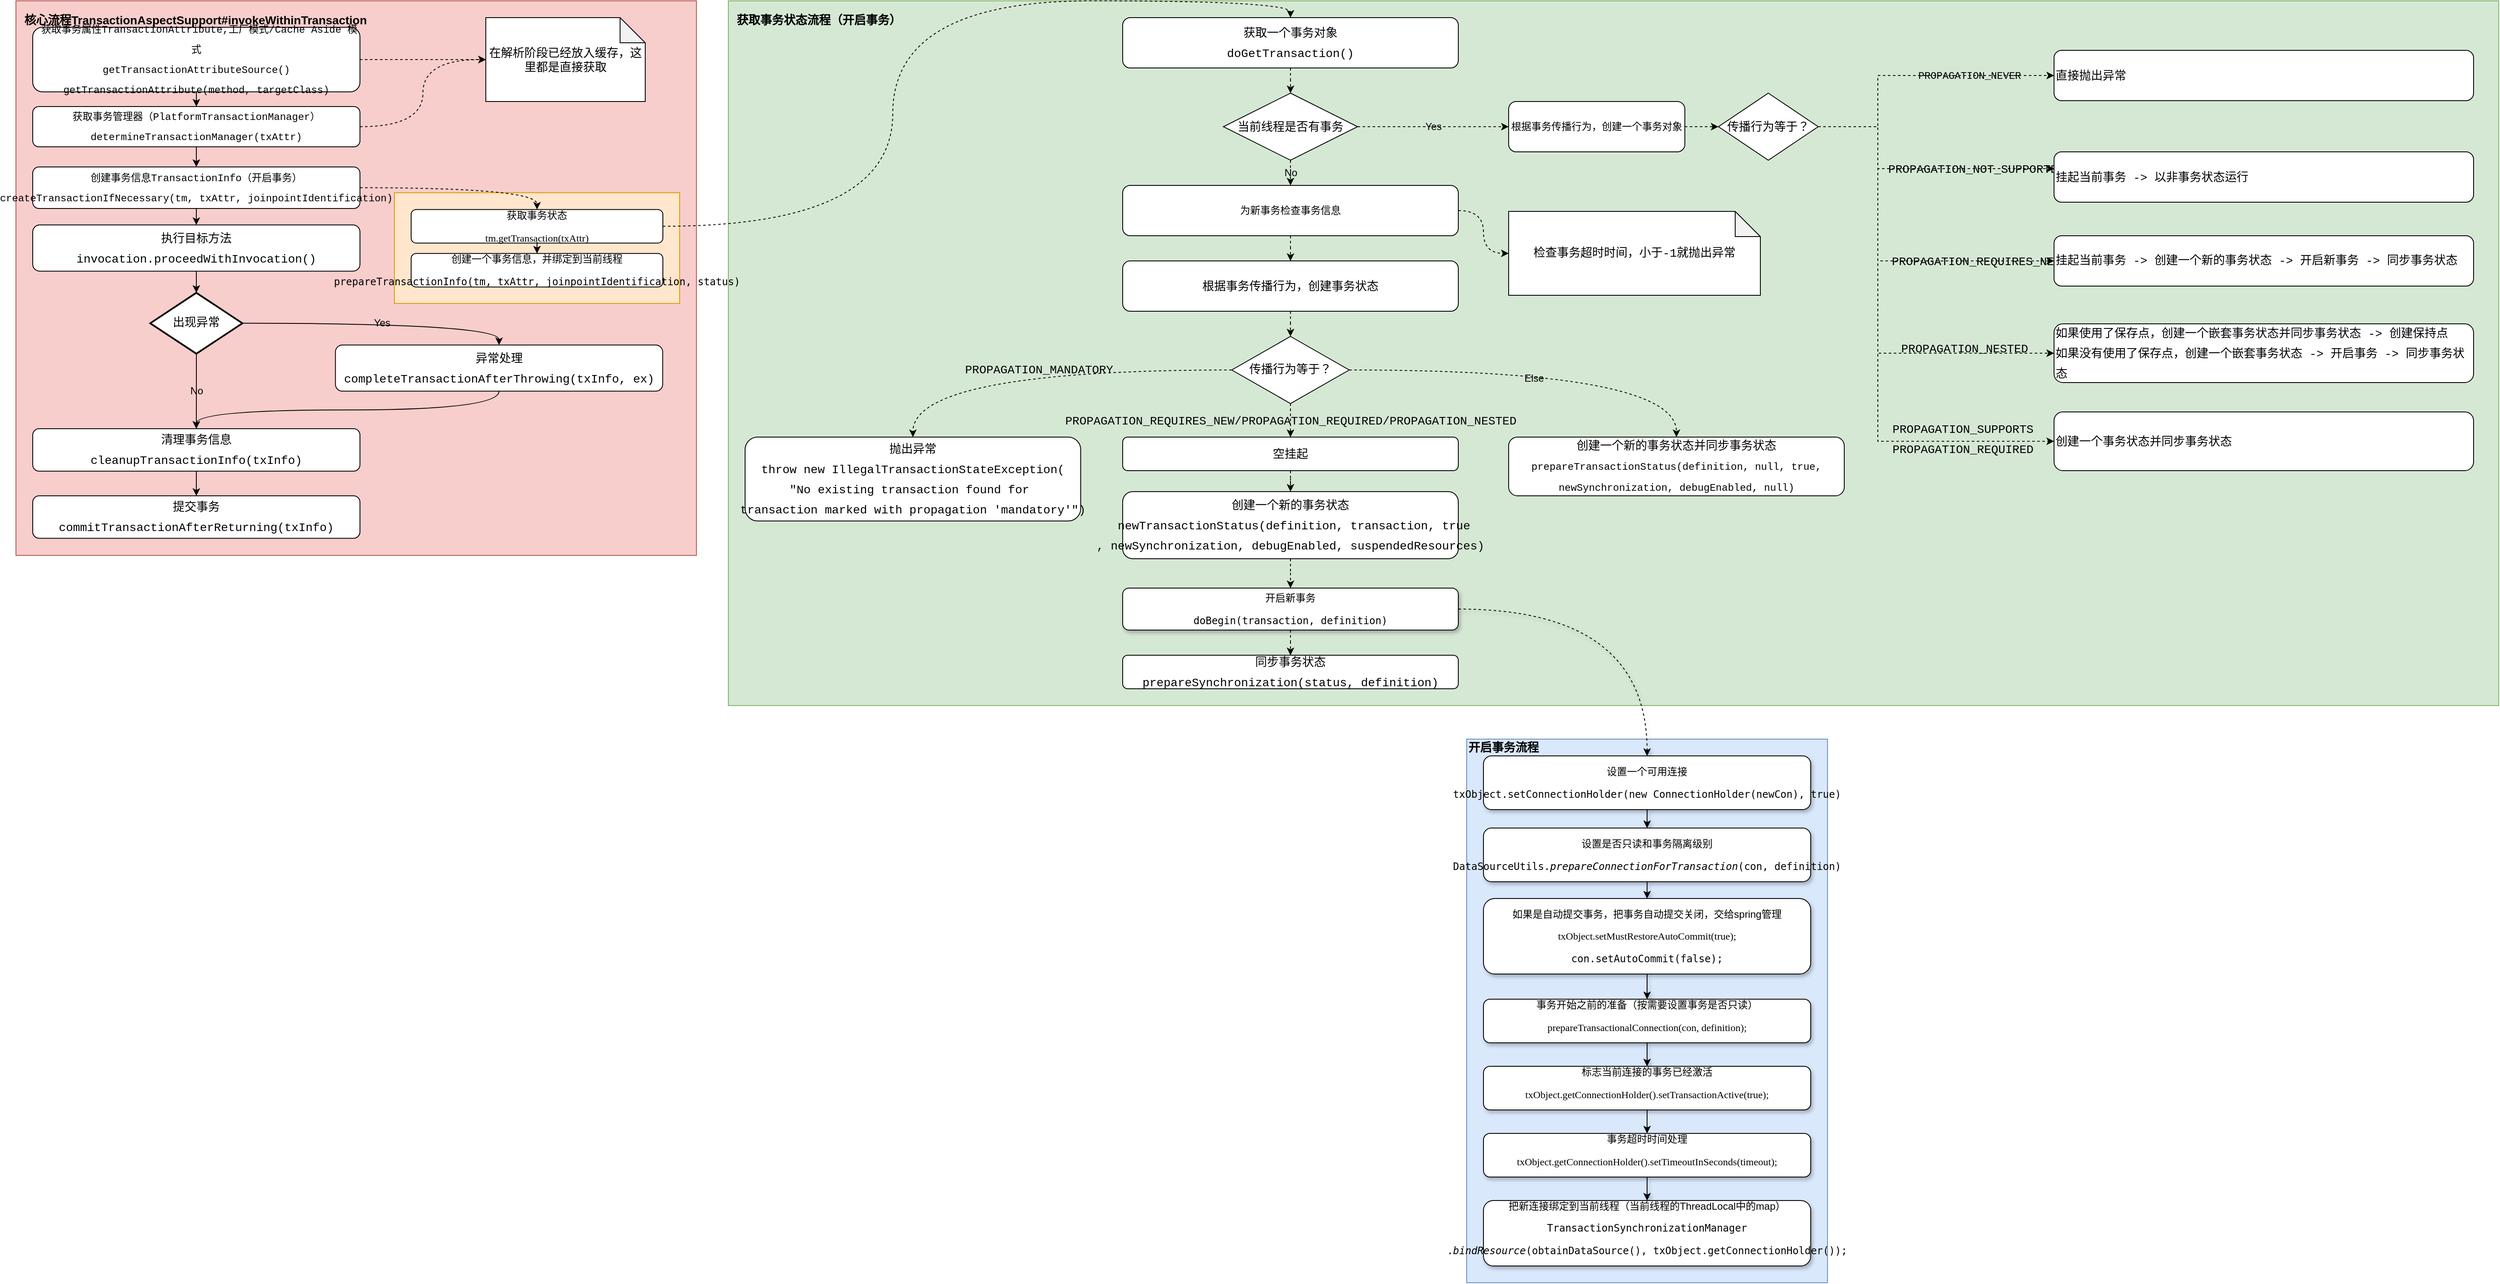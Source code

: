 <mxfile version="13.4.5" type="device"><diagram id="C5RBs43oDa-KdzZeNtuy" name="Spring 事务执行流程"><mxGraphModel dx="2249" dy="822" grid="1" gridSize="10" guides="1" tooltips="1" connect="1" arrows="1" fold="1" page="1" pageScale="1" pageWidth="827" pageHeight="1169" math="0" shadow="0"><root><mxCell id="WIyWlLk6GJQsqaUBKTNV-0"/><mxCell id="WIyWlLk6GJQsqaUBKTNV-1" parent="WIyWlLk6GJQsqaUBKTNV-0"/><mxCell id="AaWhwuEr7QDEt5W4CKy8-68" value="获取事务状态流程（开启事务）" style="group;fillColor=#d5e8d4;strokeColor=#82b366;spacingTop=0;fontStyle=1;fontSize=14;spacing=10;align=left;" vertex="1" connectable="0" parent="WIyWlLk6GJQsqaUBKTNV-1"><mxGeometry x="30" y="20" width="2110" height="840" as="geometry"/></mxCell><mxCell id="zpKsP4yXIzR_afvi7HlB-29" value="&lt;pre style=&quot;font-size: 12px&quot;&gt;开启新事务&lt;/pre&gt;&lt;pre style=&quot;font-size: 12px&quot;&gt;doBegin(transaction, definition)&lt;/pre&gt;" style="rounded=1;html=1;shadow=1;labelBackgroundColor=none;align=center;whiteSpace=wrap;spacing=1;fontSize=12;" parent="AaWhwuEr7QDEt5W4CKy8-68" vertex="1"><mxGeometry x="470" y="700" width="400" height="50" as="geometry"/></mxCell><mxCell id="AaWhwuEr7QDEt5W4CKy8-36" value="&lt;div style=&quot;font-family: consolas, &amp;quot;courier new&amp;quot;, monospace; font-size: 14px; line-height: 24px;&quot;&gt;&lt;span style=&quot;&quot;&gt;获取一个事务对象&lt;/span&gt;&lt;/div&gt;&lt;div style=&quot;font-family: consolas, &amp;quot;courier new&amp;quot;, monospace; font-size: 14px; line-height: 24px;&quot;&gt;&lt;div style=&quot;font-family: &amp;quot;consolas&amp;quot; , &amp;quot;courier new&amp;quot; , monospace ; line-height: 24px&quot;&gt;doGetTransaction()&lt;/div&gt;&lt;/div&gt;" style="rounded=1;whiteSpace=wrap;html=1;labelBackgroundColor=none;fontSize=12;align=center;" vertex="1" parent="AaWhwuEr7QDEt5W4CKy8-68"><mxGeometry x="470" y="20" width="400" height="60" as="geometry"/></mxCell><mxCell id="AaWhwuEr7QDEt5W4CKy8-73" style="edgeStyle=orthogonalEdgeStyle;curved=1;rounded=0;orthogonalLoop=1;jettySize=auto;html=1;entryX=0;entryY=0.5;entryDx=0;entryDy=0;dashed=1;labelBackgroundColor=none;fontSize=14;fontColor=#000000;align=center;" edge="1" parent="AaWhwuEr7QDEt5W4CKy8-68" source="AaWhwuEr7QDEt5W4CKy8-37" target="AaWhwuEr7QDEt5W4CKy8-70"><mxGeometry relative="1" as="geometry"/></mxCell><mxCell id="AaWhwuEr7QDEt5W4CKy8-37" value="根据事务传播行为，创建一个事务对象" style="rounded=1;whiteSpace=wrap;html=1;labelBackgroundColor=none;fontSize=12;align=center;" vertex="1" parent="AaWhwuEr7QDEt5W4CKy8-68"><mxGeometry x="930" y="120" width="210" height="60" as="geometry"/></mxCell><mxCell id="AaWhwuEr7QDEt5W4CKy8-43" value="Yes" style="edgeStyle=orthogonalEdgeStyle;curved=1;rounded=0;orthogonalLoop=1;jettySize=auto;html=1;entryX=0;entryY=0.5;entryDx=0;entryDy=0;dashed=1;labelBackgroundColor=none;fontSize=12;align=center;" edge="1" parent="AaWhwuEr7QDEt5W4CKy8-68" source="AaWhwuEr7QDEt5W4CKy8-40" target="AaWhwuEr7QDEt5W4CKy8-37"><mxGeometry relative="1" as="geometry"/></mxCell><mxCell id="AaWhwuEr7QDEt5W4CKy8-40" value="&lt;div style=&quot;font-family: consolas, &amp;quot;courier new&amp;quot;, monospace; font-size: 14px; line-height: 24px;&quot;&gt;&lt;span style=&quot;&quot;&gt;当前线程是否有事务&lt;/span&gt;&lt;/div&gt;" style="rhombus;whiteSpace=wrap;html=1;labelBackgroundColor=none;fontSize=12;align=center;" vertex="1" parent="AaWhwuEr7QDEt5W4CKy8-68"><mxGeometry x="590" y="110" width="160" height="80" as="geometry"/></mxCell><mxCell id="AaWhwuEr7QDEt5W4CKy8-42" style="edgeStyle=orthogonalEdgeStyle;curved=1;rounded=0;orthogonalLoop=1;jettySize=auto;html=1;entryX=0.5;entryY=0;entryDx=0;entryDy=0;dashed=1;labelBackgroundColor=none;fontSize=12;align=center;" edge="1" parent="AaWhwuEr7QDEt5W4CKy8-68" source="AaWhwuEr7QDEt5W4CKy8-36" target="AaWhwuEr7QDEt5W4CKy8-40"><mxGeometry relative="1" as="geometry"/></mxCell><mxCell id="AaWhwuEr7QDEt5W4CKy8-41" value="为新事务检查事务信息" style="rounded=1;whiteSpace=wrap;html=1;labelBackgroundColor=none;fontSize=12;align=center;" vertex="1" parent="AaWhwuEr7QDEt5W4CKy8-68"><mxGeometry x="470" y="220" width="400" height="60" as="geometry"/></mxCell><mxCell id="AaWhwuEr7QDEt5W4CKy8-44" value="No" style="edgeStyle=orthogonalEdgeStyle;curved=1;rounded=0;orthogonalLoop=1;jettySize=auto;html=1;entryX=0.5;entryY=0;entryDx=0;entryDy=0;dashed=1;labelBackgroundColor=none;fontSize=12;align=center;" edge="1" parent="AaWhwuEr7QDEt5W4CKy8-68" source="AaWhwuEr7QDEt5W4CKy8-40" target="AaWhwuEr7QDEt5W4CKy8-41"><mxGeometry relative="1" as="geometry"/></mxCell><mxCell id="AaWhwuEr7QDEt5W4CKy8-45" value="&lt;span style=&quot;font-family: consolas, &amp;quot;courier new&amp;quot;, monospace; font-size: 14px;&quot;&gt;检查事务超时时间，小于-1就抛出异常&lt;/span&gt;" style="shape=note;whiteSpace=wrap;html=1;backgroundOutline=1;darkOpacity=0.05;labelBackgroundColor=none;fontSize=12;align=center;" vertex="1" parent="AaWhwuEr7QDEt5W4CKy8-68"><mxGeometry x="930" y="251" width="300" height="100" as="geometry"/></mxCell><mxCell id="AaWhwuEr7QDEt5W4CKy8-46" style="edgeStyle=orthogonalEdgeStyle;curved=1;rounded=0;orthogonalLoop=1;jettySize=auto;html=1;entryX=0;entryY=0.5;entryDx=0;entryDy=0;entryPerimeter=0;dashed=1;labelBackgroundColor=none;fontSize=12;align=center;" edge="1" parent="AaWhwuEr7QDEt5W4CKy8-68" source="AaWhwuEr7QDEt5W4CKy8-41" target="AaWhwuEr7QDEt5W4CKy8-45"><mxGeometry relative="1" as="geometry"/></mxCell><mxCell id="AaWhwuEr7QDEt5W4CKy8-47" value="&lt;div style=&quot;font-family: consolas, &amp;quot;courier new&amp;quot;, monospace; font-size: 14px; line-height: 24px;&quot;&gt;&lt;span style=&quot;&quot;&gt;根据事务传播行为，创建事务状态&lt;/span&gt;&lt;br&gt;&lt;/div&gt;" style="rounded=1;whiteSpace=wrap;html=1;labelBackgroundColor=none;fontSize=12;align=center;" vertex="1" parent="AaWhwuEr7QDEt5W4CKy8-68"><mxGeometry x="470" y="310" width="400" height="60" as="geometry"/></mxCell><mxCell id="AaWhwuEr7QDEt5W4CKy8-48" style="edgeStyle=orthogonalEdgeStyle;curved=1;rounded=0;orthogonalLoop=1;jettySize=auto;html=1;entryX=0.5;entryY=0;entryDx=0;entryDy=0;dashed=1;labelBackgroundColor=none;fontSize=12;align=center;" edge="1" parent="AaWhwuEr7QDEt5W4CKy8-68" source="AaWhwuEr7QDEt5W4CKy8-41" target="AaWhwuEr7QDEt5W4CKy8-47"><mxGeometry relative="1" as="geometry"/></mxCell><mxCell id="AaWhwuEr7QDEt5W4CKy8-49" value="&lt;span style=&quot;font-family: &amp;quot;consolas&amp;quot; , &amp;quot;courier new&amp;quot; , monospace ; font-size: 14px&quot;&gt;传播行为等于？&lt;/span&gt;" style="rhombus;whiteSpace=wrap;html=1;labelBackgroundColor=none;fontSize=12;align=center;" vertex="1" parent="AaWhwuEr7QDEt5W4CKy8-68"><mxGeometry x="600" y="400" width="140" height="80" as="geometry"/></mxCell><mxCell id="AaWhwuEr7QDEt5W4CKy8-50" style="edgeStyle=orthogonalEdgeStyle;curved=1;rounded=0;orthogonalLoop=1;jettySize=auto;html=1;entryX=0.5;entryY=0;entryDx=0;entryDy=0;dashed=1;labelBackgroundColor=none;fontSize=12;align=center;" edge="1" parent="AaWhwuEr7QDEt5W4CKy8-68" source="AaWhwuEr7QDEt5W4CKy8-47" target="AaWhwuEr7QDEt5W4CKy8-49"><mxGeometry relative="1" as="geometry"/></mxCell><mxCell id="AaWhwuEr7QDEt5W4CKy8-51" value="&lt;div style=&quot;font-family: &amp;#34;consolas&amp;#34; , &amp;#34;courier new&amp;#34; , monospace ; font-size: 14px ; line-height: 24px&quot;&gt;&lt;span&gt;抛出异常&lt;/span&gt;&lt;/div&gt;&lt;div style=&quot;font-family: &amp;#34;consolas&amp;#34; , &amp;#34;courier new&amp;#34; , monospace ; font-size: 14px ; line-height: 24px&quot;&gt;&lt;div style=&quot;font-family: &amp;#34;consolas&amp;#34; , &amp;#34;courier new&amp;#34; , monospace ; line-height: 24px&quot;&gt;&lt;div&gt;throw&amp;nbsp;new&amp;nbsp;IllegalTransactionStateException(&lt;/div&gt;&lt;div&gt;&lt;span&gt;&quot;No&amp;nbsp;existing&amp;nbsp;transaction&amp;nbsp;found&amp;nbsp;&lt;/span&gt;&lt;span&gt;for&amp;nbsp;&lt;/span&gt;&lt;/div&gt;&lt;div&gt;&lt;span&gt;transaction&amp;nbsp;marked&amp;nbsp;with&amp;nbsp;propagation&amp;nbsp;'mandatory'&quot;)&lt;/span&gt;&lt;/div&gt;&lt;/div&gt;&lt;/div&gt;" style="rounded=1;whiteSpace=wrap;html=1;labelBackgroundColor=none;fontSize=12;align=center;" vertex="1" parent="AaWhwuEr7QDEt5W4CKy8-68"><mxGeometry x="20" y="520" width="400" height="100" as="geometry"/></mxCell><mxCell id="AaWhwuEr7QDEt5W4CKy8-52" value="&#10;&#10;&lt;span style=&quot;font-family: consolas, &amp;quot;courier new&amp;quot;, monospace; font-size: 14px; font-style: normal; font-weight: 400; letter-spacing: normal; text-align: center; text-indent: 0px; text-transform: none; word-spacing: 0px; display: inline; float: none;&quot;&gt;PROPAGATION_MANDATORY&lt;/span&gt;&#10;&#10;" style="edgeStyle=orthogonalEdgeStyle;curved=1;rounded=0;orthogonalLoop=1;jettySize=auto;html=1;entryX=0.5;entryY=0;entryDx=0;entryDy=0;dashed=1;labelBackgroundColor=none;fontSize=12;align=center;" edge="1" parent="AaWhwuEr7QDEt5W4CKy8-68" source="AaWhwuEr7QDEt5W4CKy8-49" target="AaWhwuEr7QDEt5W4CKy8-51"><mxGeometry relative="1" as="geometry"/></mxCell><mxCell id="AaWhwuEr7QDEt5W4CKy8-54" value="&lt;div style=&quot;font-family: &amp;quot;consolas&amp;quot; , &amp;quot;courier new&amp;quot; , monospace ; font-size: 14px ; line-height: 24px&quot;&gt;&lt;div style=&quot;font-family: consolas, &amp;quot;courier new&amp;quot;, monospace; line-height: 24px;&quot;&gt;&lt;span style=&quot;&quot;&gt;空挂起&lt;/span&gt;&lt;/div&gt;&lt;/div&gt;" style="rounded=1;whiteSpace=wrap;html=1;labelBackgroundColor=none;fontSize=12;align=center;" vertex="1" parent="AaWhwuEr7QDEt5W4CKy8-68"><mxGeometry x="470" y="520" width="400" height="40" as="geometry"/></mxCell><mxCell id="AaWhwuEr7QDEt5W4CKy8-55" value="&#10;&#10;&lt;div style=&quot;font-family: consolas, &amp;quot;courier new&amp;quot;, monospace; font-weight: normal; font-size: 14px; line-height: 24px;&quot;&gt;&lt;div&gt;&lt;span style=&quot;&quot;&gt;PROPAGATION_REQUIRES_NEW/PROPAGATION_REQUIRED/PROPAGATION_NESTED&lt;/span&gt;&lt;/div&gt;&lt;/div&gt;&#10;&#10;" style="edgeStyle=orthogonalEdgeStyle;curved=1;rounded=0;orthogonalLoop=1;jettySize=auto;html=1;entryX=0.5;entryY=0;entryDx=0;entryDy=0;dashed=1;labelBackgroundColor=none;fontSize=12;align=center;" edge="1" parent="AaWhwuEr7QDEt5W4CKy8-68" source="AaWhwuEr7QDEt5W4CKy8-49" target="AaWhwuEr7QDEt5W4CKy8-54"><mxGeometry relative="1" as="geometry"><mxPoint as="offset"/></mxGeometry></mxCell><mxCell id="AaWhwuEr7QDEt5W4CKy8-63" style="edgeStyle=orthogonalEdgeStyle;curved=1;rounded=0;orthogonalLoop=1;jettySize=auto;html=1;entryX=0.5;entryY=0;entryDx=0;entryDy=0;dashed=1;labelBackgroundColor=none;fontSize=12;fontColor=#000000;align=center;" edge="1" parent="AaWhwuEr7QDEt5W4CKy8-68" source="AaWhwuEr7QDEt5W4CKy8-56" target="zpKsP4yXIzR_afvi7HlB-29"><mxGeometry relative="1" as="geometry"/></mxCell><mxCell id="AaWhwuEr7QDEt5W4CKy8-56" value="&lt;div style=&quot;font-family: &amp;quot;consolas&amp;quot; , &amp;quot;courier new&amp;quot; , monospace ; font-size: 14px ; line-height: 24px&quot;&gt;&lt;div style=&quot;font-family: consolas, &amp;quot;courier new&amp;quot;, monospace; line-height: 24px;&quot;&gt;&lt;div style=&quot;font-family: &amp;quot;consolas&amp;quot; , &amp;quot;courier new&amp;quot; , monospace ; line-height: 24px&quot;&gt;&lt;div style=&quot;font-family: &amp;quot;consolas&amp;quot; , &amp;quot;courier new&amp;quot; , monospace ; line-height: 24px&quot;&gt;&lt;span style=&quot;&quot;&gt;创建一个新的事务状态&lt;/span&gt;&lt;/div&gt;&lt;/div&gt;&lt;div style=&quot;font-family: &amp;quot;consolas&amp;quot; , &amp;quot;courier new&amp;quot; , monospace ; line-height: 24px&quot;&gt;&lt;div style=&quot;font-family: &amp;quot;consolas&amp;quot; , &amp;quot;courier new&amp;quot; , monospace ; line-height: 24px&quot;&gt;&lt;div&gt;&amp;nbsp;newTransactionStatus(definition,&amp;nbsp;transaction,&amp;nbsp;true&lt;/div&gt;&lt;div&gt;,&amp;nbsp;newSynchronization,&amp;nbsp;debugEnabled,&amp;nbsp;suspendedResources)&lt;/div&gt;&lt;/div&gt;&lt;/div&gt;&lt;/div&gt;&lt;/div&gt;" style="rounded=1;whiteSpace=wrap;html=1;labelBackgroundColor=none;fontSize=12;align=center;" vertex="1" parent="AaWhwuEr7QDEt5W4CKy8-68"><mxGeometry x="470" y="585" width="400" height="80" as="geometry"/></mxCell><mxCell id="AaWhwuEr7QDEt5W4CKy8-62" style="edgeStyle=orthogonalEdgeStyle;curved=1;rounded=0;orthogonalLoop=1;jettySize=auto;html=1;entryX=0.5;entryY=0;entryDx=0;entryDy=0;dashed=1;labelBackgroundColor=none;fontSize=12;fontColor=#000000;align=center;" edge="1" parent="AaWhwuEr7QDEt5W4CKy8-68" source="AaWhwuEr7QDEt5W4CKy8-54" target="AaWhwuEr7QDEt5W4CKy8-56"><mxGeometry relative="1" as="geometry"/></mxCell><mxCell id="AaWhwuEr7QDEt5W4CKy8-57" value="&lt;div style=&quot;font-family: &amp;quot;consolas&amp;quot; , &amp;quot;courier new&amp;quot; , monospace ; font-size: 14px ; line-height: 24px&quot;&gt;&lt;div style=&quot;font-family: consolas, &amp;quot;courier new&amp;quot;, monospace; line-height: 24px;&quot;&gt;&lt;div style=&quot;font-family: &amp;quot;consolas&amp;quot; , &amp;quot;courier new&amp;quot; , monospace ; line-height: 24px&quot;&gt;&lt;div style=&quot;font-family: &amp;quot;consolas&amp;quot; , &amp;quot;courier new&amp;quot; , monospace ; line-height: 24px&quot;&gt;&lt;div style=&quot;font-family: &amp;quot;consolas&amp;quot; , &amp;quot;courier new&amp;quot; , monospace ; line-height: 24px&quot;&gt;&lt;span style=&quot;&quot;&gt;同步事务状态&lt;/span&gt;&lt;/div&gt;&lt;div style=&quot;font-family: &amp;quot;consolas&amp;quot; , &amp;quot;courier new&amp;quot; , monospace ; line-height: 24px&quot;&gt;&lt;div style=&quot;font-family: &amp;quot;consolas&amp;quot; , &amp;quot;courier new&amp;quot; , monospace ; line-height: 24px&quot;&gt;prepareSynchronization(status,&amp;nbsp;definition)&lt;/div&gt;&lt;/div&gt;&lt;/div&gt;&lt;/div&gt;&lt;/div&gt;&lt;/div&gt;" style="rounded=1;whiteSpace=wrap;html=1;labelBackgroundColor=none;fontSize=12;align=center;" vertex="1" parent="AaWhwuEr7QDEt5W4CKy8-68"><mxGeometry x="470" y="780" width="400" height="40" as="geometry"/></mxCell><mxCell id="AaWhwuEr7QDEt5W4CKy8-65" style="edgeStyle=orthogonalEdgeStyle;curved=1;rounded=0;orthogonalLoop=1;jettySize=auto;html=1;entryX=0.5;entryY=0;entryDx=0;entryDy=0;dashed=1;labelBackgroundColor=none;fontSize=12;fontColor=#000000;align=center;" edge="1" parent="AaWhwuEr7QDEt5W4CKy8-68" source="zpKsP4yXIzR_afvi7HlB-29" target="AaWhwuEr7QDEt5W4CKy8-57"><mxGeometry relative="1" as="geometry"/></mxCell><mxCell id="AaWhwuEr7QDEt5W4CKy8-59" value="&lt;div style=&quot;font-family: &amp;quot;consolas&amp;quot; , &amp;quot;courier new&amp;quot; , monospace ; font-size: 14px ; line-height: 24px&quot;&gt;&lt;span style=&quot;font-family: consolas, &amp;quot;courier new&amp;quot;, monospace;&quot;&gt;创建一个新的事务状态并同步事务状态&lt;/span&gt;&lt;/div&gt;&lt;div style=&quot;font-family: &amp;quot;consolas&amp;quot; , &amp;quot;courier new&amp;quot; , monospace ; font-size: 14px ; line-height: 24px&quot;&gt;&lt;span style=&quot;font-size: 9pt;&quot;&gt;prepareTransactionStatus(definition&lt;/span&gt;&lt;span style=&quot;font-size: 9pt;&quot;&gt;, null, true, &lt;/span&gt;&lt;span style=&quot;font-size: 9pt;&quot;&gt;newSynchronization&lt;/span&gt;&lt;span style=&quot;font-size: 9pt;&quot;&gt;, &lt;/span&gt;&lt;span style=&quot;font-size: 9pt;&quot;&gt;debugEnabled&lt;/span&gt;&lt;span style=&quot;font-size: 9pt;&quot;&gt;, null&lt;/span&gt;&lt;span style=&quot;font-size: 9pt;&quot;&gt;)&lt;/span&gt;&lt;br&gt;&lt;/div&gt;" style="rounded=1;whiteSpace=wrap;html=1;labelBackgroundColor=none;fontSize=12;align=center;" vertex="1" parent="AaWhwuEr7QDEt5W4CKy8-68"><mxGeometry x="930" y="520" width="400" height="70" as="geometry"/></mxCell><mxCell id="AaWhwuEr7QDEt5W4CKy8-60" value="Else" style="edgeStyle=orthogonalEdgeStyle;curved=1;rounded=0;orthogonalLoop=1;jettySize=auto;html=1;entryX=0.5;entryY=0;entryDx=0;entryDy=0;dashed=1;labelBackgroundColor=none;fontSize=12;align=center;" edge="1" parent="AaWhwuEr7QDEt5W4CKy8-68" source="AaWhwuEr7QDEt5W4CKy8-49" target="AaWhwuEr7QDEt5W4CKy8-59"><mxGeometry x="-0.064" y="-10" relative="1" as="geometry"><mxPoint as="offset"/></mxGeometry></mxCell><mxCell id="AaWhwuEr7QDEt5W4CKy8-69" value="&lt;div style=&quot;font-family: consolas, &amp;quot;courier new&amp;quot;, monospace; font-size: 14px; line-height: 24px;&quot;&gt;&lt;span style=&quot;&quot;&gt;直接抛出异常&lt;/span&gt;&lt;/div&gt;" style="rounded=1;whiteSpace=wrap;html=1;labelBackgroundColor=none;fontSize=12;align=left;" vertex="1" parent="AaWhwuEr7QDEt5W4CKy8-68"><mxGeometry x="1580" y="59" width="500" height="60" as="geometry"/></mxCell><mxCell id="AaWhwuEr7QDEt5W4CKy8-77" value="&#10;&#10;&lt;div style=&quot;font-family: consolas, &amp;quot;courier new&amp;quot;, monospace; font-weight: normal; font-size: 12px; line-height: 24px;&quot;&gt;&lt;div style=&quot;font-size: 12px;&quot;&gt;&lt;span style=&quot;font-size: 12px;&quot;&gt;PROPAGATION_NEVER&lt;/span&gt;&lt;/div&gt;&lt;/div&gt;&#10;&#10;" style="edgeStyle=elbowEdgeStyle;rounded=0;orthogonalLoop=1;jettySize=auto;html=1;entryX=0;entryY=0.5;entryDx=0;entryDy=0;dashed=1;labelBackgroundColor=none;fontSize=12;align=center;" edge="1" parent="AaWhwuEr7QDEt5W4CKy8-68" source="AaWhwuEr7QDEt5W4CKy8-70" target="AaWhwuEr7QDEt5W4CKy8-69"><mxGeometry x="0.407" relative="1" as="geometry"><Array as="points"><mxPoint x="1370" y="100"/></Array><mxPoint as="offset"/></mxGeometry></mxCell><mxCell id="AaWhwuEr7QDEt5W4CKy8-79" value="&#10;&#10;&lt;div style=&quot;font-family: consolas, &amp;quot;courier new&amp;quot;, monospace; font-weight: normal; font-size: 14px; line-height: 24px;&quot;&gt;&lt;div&gt;&lt;span style=&quot;&quot;&gt;PROPAGATION_NOT_SUPPORTED&lt;/span&gt;&lt;/div&gt;&lt;/div&gt;&#10;&#10;" style="edgeStyle=elbowEdgeStyle;rounded=0;orthogonalLoop=1;jettySize=auto;html=1;dashed=1;labelBackgroundColor=none;fontSize=12;align=center;" edge="1" parent="AaWhwuEr7QDEt5W4CKy8-68" source="AaWhwuEr7QDEt5W4CKy8-70" target="AaWhwuEr7QDEt5W4CKy8-78"><mxGeometry x="0.437" relative="1" as="geometry"><Array as="points"><mxPoint x="1370" y="200"/></Array><mxPoint as="offset"/></mxGeometry></mxCell><mxCell id="AaWhwuEr7QDEt5W4CKy8-83" value="&#10;&#10;&lt;div style=&quot;font-family: consolas, &amp;quot;courier new&amp;quot;, monospace; font-weight: normal; font-size: 14px; line-height: 24px;&quot;&gt;&lt;div&gt;&lt;span style=&quot;&quot;&gt;PROPAGATION_REQUIRES_NEW&lt;/span&gt;&lt;/div&gt;&lt;/div&gt;&#10;&#10;" style="edgeStyle=orthogonalEdgeStyle;rounded=0;orthogonalLoop=1;jettySize=auto;html=1;entryX=0;entryY=0.5;entryDx=0;entryDy=0;dashed=1;labelBackgroundColor=none;fontSize=12;align=center;" edge="1" parent="AaWhwuEr7QDEt5W4CKy8-68" source="AaWhwuEr7QDEt5W4CKy8-70" target="AaWhwuEr7QDEt5W4CKy8-81"><mxGeometry x="0.578" relative="1" as="geometry"><Array as="points"><mxPoint x="1370" y="150"/><mxPoint x="1370" y="310"/></Array><mxPoint as="offset"/></mxGeometry></mxCell><mxCell id="AaWhwuEr7QDEt5W4CKy8-85" value="&#10;&#10;&lt;div style=&quot;font-family: consolas, &amp;quot;courier new&amp;quot;, monospace; font-weight: normal; font-size: 14px; line-height: 24px;&quot;&gt;&lt;div&gt;&lt;span style=&quot;&quot;&gt;PROPAGATION_NESTED&lt;/span&gt;&lt;/div&gt;&lt;/div&gt;&#10;&#10;" style="edgeStyle=orthogonalEdgeStyle;rounded=0;orthogonalLoop=1;jettySize=auto;html=1;entryX=0;entryY=0.5;entryDx=0;entryDy=0;dashed=1;labelBackgroundColor=none;fontSize=12;align=center;" edge="1" parent="AaWhwuEr7QDEt5W4CKy8-68" source="AaWhwuEr7QDEt5W4CKy8-70" target="AaWhwuEr7QDEt5W4CKy8-84"><mxGeometry x="0.611" y="6" relative="1" as="geometry"><Array as="points"><mxPoint x="1370" y="150"/><mxPoint x="1370" y="420"/></Array><mxPoint as="offset"/></mxGeometry></mxCell><mxCell id="AaWhwuEr7QDEt5W4CKy8-87" style="edgeStyle=orthogonalEdgeStyle;rounded=0;orthogonalLoop=1;jettySize=auto;html=1;entryX=0;entryY=0.5;entryDx=0;entryDy=0;dashed=1;labelBackgroundColor=none;fontSize=12;fontColor=#000000;align=center;" edge="1" parent="AaWhwuEr7QDEt5W4CKy8-68" source="AaWhwuEr7QDEt5W4CKy8-70" target="AaWhwuEr7QDEt5W4CKy8-86"><mxGeometry relative="1" as="geometry"><Array as="points"><mxPoint x="1370" y="150"/><mxPoint x="1370" y="525"/></Array></mxGeometry></mxCell><mxCell id="AaWhwuEr7QDEt5W4CKy8-88" value="&lt;div style=&quot;font-family: &amp;#34;consolas&amp;#34; , &amp;#34;courier new&amp;#34; , monospace ; font-size: 14px ; line-height: 24px&quot;&gt;&lt;span&gt;PROPAGATION_SUPPORTS&lt;/span&gt;&lt;/div&gt;&lt;div style=&quot;font-family: &amp;#34;consolas&amp;#34; , &amp;#34;courier new&amp;#34; , monospace ; font-size: 14px ; line-height: 24px&quot;&gt;&lt;span&gt;PROPAGATION_REQUIRED&lt;/span&gt;&lt;/div&gt;" style="edgeLabel;html=1;align=center;verticalAlign=middle;resizable=0;points=[];fontSize=12;labelBackgroundColor=none;" vertex="1" connectable="0" parent="AaWhwuEr7QDEt5W4CKy8-87"><mxGeometry x="0.668" y="3" relative="1" as="geometry"><mxPoint as="offset"/></mxGeometry></mxCell><mxCell id="AaWhwuEr7QDEt5W4CKy8-70" value="&lt;span style=&quot;font-family: consolas, &amp;quot;courier new&amp;quot;, monospace;&quot;&gt;传播行为等于？&lt;/span&gt;" style="rhombus;whiteSpace=wrap;html=1;labelBackgroundColor=none;fontSize=14;fontColor=#000000;align=center;" vertex="1" parent="AaWhwuEr7QDEt5W4CKy8-68"><mxGeometry x="1180" y="110" width="119" height="80" as="geometry"/></mxCell><mxCell id="AaWhwuEr7QDEt5W4CKy8-78" value="&lt;div style=&quot;font-family: consolas, &amp;quot;courier new&amp;quot;, monospace; font-size: 14px; line-height: 24px;&quot;&gt;&lt;span style=&quot;&quot;&gt;挂起当前事务 -&amp;gt; 以非事务状态运行&lt;/span&gt;&lt;/div&gt;" style="rounded=1;whiteSpace=wrap;html=1;labelBackgroundColor=none;fontSize=12;align=left;" vertex="1" parent="AaWhwuEr7QDEt5W4CKy8-68"><mxGeometry x="1580" y="180" width="500" height="60" as="geometry"/></mxCell><mxCell id="AaWhwuEr7QDEt5W4CKy8-81" value="&lt;span style=&quot;font-family: &amp;quot;consolas&amp;quot; , &amp;quot;courier new&amp;quot; , monospace ; font-size: 14px&quot;&gt;挂起当前事务 -&amp;gt;&amp;nbsp;&lt;/span&gt;&lt;span style=&quot;font-family: &amp;quot;consolas&amp;quot; , &amp;quot;courier new&amp;quot; , monospace ; font-size: 14px&quot;&gt;创建一个新的事务状态 -&amp;gt; 开启新事务 -&amp;gt;&amp;nbsp;&lt;/span&gt;&lt;span style=&quot;font-family: &amp;quot;consolas&amp;quot; , &amp;quot;courier new&amp;quot; , monospace ; font-size: 14px&quot;&gt;同步事务状态&lt;/span&gt;" style="rounded=1;whiteSpace=wrap;html=1;labelBackgroundColor=none;fontSize=12;align=left;" vertex="1" parent="AaWhwuEr7QDEt5W4CKy8-68"><mxGeometry x="1580" y="280" width="500" height="60" as="geometry"/></mxCell><mxCell id="AaWhwuEr7QDEt5W4CKy8-84" value="&lt;div style=&quot;font-family: consolas, &amp;quot;courier new&amp;quot;, monospace; font-size: 14px; line-height: 24px;&quot;&gt;&lt;span style=&quot;&quot;&gt;如果使用了保存点，&lt;/span&gt;&lt;span style=&quot;font-family: consolas, &amp;quot;courier new&amp;quot;, monospace;&quot;&gt;创建一个嵌套事务状态并同步事务状态&lt;/span&gt;&lt;span style=&quot;&quot;&gt;&amp;nbsp;-&amp;gt;&amp;nbsp;创建保持点&lt;/span&gt;&lt;br&gt;&lt;/div&gt;&lt;div style=&quot;font-family: consolas, &amp;quot;courier new&amp;quot;, monospace; font-size: 14px; line-height: 24px;&quot;&gt;&lt;div style=&quot;font-family: &amp;quot;consolas&amp;quot; , &amp;quot;courier new&amp;quot; , monospace ; line-height: 24px&quot;&gt;&lt;span style=&quot;&quot;&gt;如果没有使用了保存点，创建一个嵌套事务状态&amp;nbsp;-&amp;gt;&amp;nbsp;开启事务&amp;nbsp;-&amp;gt;&amp;nbsp;同步事务状态&lt;/span&gt;&lt;/div&gt;&lt;/div&gt;" style="rounded=1;whiteSpace=wrap;html=1;labelBackgroundColor=none;fontSize=12;align=left;" vertex="1" parent="AaWhwuEr7QDEt5W4CKy8-68"><mxGeometry x="1580" y="385" width="500" height="70" as="geometry"/></mxCell><mxCell id="AaWhwuEr7QDEt5W4CKy8-86" value="&lt;div style=&quot;font-family: &amp;#34;consolas&amp;#34; , &amp;#34;courier new&amp;#34; , monospace ; font-size: 14px ; line-height: 24px&quot;&gt;&lt;span style=&quot;font-family: &amp;#34;consolas&amp;#34; , &amp;#34;courier new&amp;#34; , monospace&quot;&gt;创建一个事务状态并同步事务状态&lt;/span&gt;&lt;/div&gt;" style="rounded=1;whiteSpace=wrap;html=1;labelBackgroundColor=none;fontSize=12;align=left;" vertex="1" parent="AaWhwuEr7QDEt5W4CKy8-68"><mxGeometry x="1580" y="490" width="500" height="70" as="geometry"/></mxCell><mxCell id="AaWhwuEr7QDEt5W4CKy8-1" value="开启事务流程" style="group;fillColor=#dae8fc;strokeColor=#6c8ebf;fontSize=14;labelBackgroundColor=none;spacingTop=-5;fontStyle=1;align=left;spacing=2;" vertex="1" connectable="0" parent="WIyWlLk6GJQsqaUBKTNV-1"><mxGeometry x="910" y="900" width="430" height="648" as="geometry"/></mxCell><mxCell id="zpKsP4yXIzR_afvi7HlB-18" value="&lt;pre style=&quot;font-size: 12px;&quot;&gt;&lt;span style=&quot;font-family: helvetica; font-size: 12px;&quot;&gt;设置一个可用连接&lt;/span&gt;&lt;br style=&quot;font-size: 12px;&quot;&gt;&lt;/pre&gt;&lt;pre style=&quot;font-size: 12px;&quot;&gt;txObject.setConnectionHolder(&lt;span style=&quot;font-size: 12px;&quot;&gt;new &lt;/span&gt;ConnectionHolder(newCon)&lt;span style=&quot;font-size: 12px;&quot;&gt;, true&lt;/span&gt;)&lt;/pre&gt;" style="rounded=1;html=1;verticalAlign=middle;labelBackgroundColor=none;shadow=1;align=center;whiteSpace=wrap;spacing=1;fontSize=12;" parent="AaWhwuEr7QDEt5W4CKy8-1" vertex="1"><mxGeometry x="20" y="20" width="390" height="64" as="geometry"/></mxCell><mxCell id="zpKsP4yXIzR_afvi7HlB-20" style="edgeStyle=orthogonalEdgeStyle;rounded=0;orthogonalLoop=1;jettySize=auto;html=1;entryX=0.5;entryY=0;entryDx=0;entryDy=0;shadow=1;align=center;spacing=1;fontSize=12;labelBackgroundColor=none;curved=1;" parent="AaWhwuEr7QDEt5W4CKy8-1" source="zpKsP4yXIzR_afvi7HlB-18" target="zpKsP4yXIzR_afvi7HlB-12" edge="1"><mxGeometry relative="1" as="geometry"/></mxCell><mxCell id="zpKsP4yXIzR_afvi7HlB-12" value="&lt;pre style=&quot;font-size: 12px;&quot;&gt;&lt;pre style=&quot;font-size: 12px;&quot;&gt;&lt;span style=&quot;font-family: helvetica; font-size: 12px;&quot;&gt;设置是否只读和事务隔离级别&lt;/span&gt;&lt;/pre&gt;&lt;/pre&gt;&lt;pre style=&quot;font-size: 12px;&quot;&gt;DataSourceUtils.&lt;span style=&quot;font-style: italic; font-size: 12px;&quot;&gt;prepareConnectionForTransaction&lt;/span&gt;(con&lt;span style=&quot;font-size: 12px;&quot;&gt;, &lt;/span&gt;definition)&lt;/pre&gt;" style="rounded=1;html=1;verticalAlign=middle;labelBackgroundColor=none;shadow=1;align=center;whiteSpace=wrap;spacing=1;fontSize=12;" parent="AaWhwuEr7QDEt5W4CKy8-1" vertex="1"><mxGeometry x="20" y="106" width="390" height="64" as="geometry"/></mxCell><mxCell id="zpKsP4yXIzR_afvi7HlB-21" style="edgeStyle=orthogonalEdgeStyle;rounded=0;orthogonalLoop=1;jettySize=auto;html=1;entryX=0.5;entryY=0;entryDx=0;entryDy=0;shadow=1;align=center;spacing=1;fontSize=12;labelBackgroundColor=none;curved=1;" parent="AaWhwuEr7QDEt5W4CKy8-1" source="zpKsP4yXIzR_afvi7HlB-12" target="zpKsP4yXIzR_afvi7HlB-13" edge="1"><mxGeometry relative="1" as="geometry"/></mxCell><mxCell id="zpKsP4yXIzR_afvi7HlB-13" value="&lt;pre style=&quot;font-family: 宋体; font-size: 12px;&quot;&gt;&lt;span style=&quot;font-family: helvetica; font-size: 12px;&quot;&gt;如果是自动提交事务，把事务自动提交关闭，交给spring管理&lt;/span&gt;&lt;br style=&quot;font-size: 12px;&quot;&gt;&lt;/pre&gt;&lt;pre style=&quot;font-family: 宋体; font-size: 12px;&quot;&gt;txObject.setMustRestoreAutoCommit(&lt;span style=&quot;font-size: 12px;&quot;&gt;true&lt;/span&gt;)&lt;span style=&quot;font-size: 12px;&quot;&gt;;&lt;/span&gt;&lt;/pre&gt;&lt;pre style=&quot;font-family: 宋体; font-size: 12px;&quot;&gt;&lt;pre style=&quot;font-size: 12px;&quot;&gt;con.setAutoCommit(&lt;span style=&quot;font-size: 12px;&quot;&gt;false&lt;/span&gt;)&lt;span style=&quot;font-size: 12px;&quot;&gt;;&lt;/span&gt;&lt;/pre&gt;&lt;/pre&gt;" style="rounded=1;html=1;verticalAlign=middle;labelBackgroundColor=none;shadow=1;align=center;whiteSpace=wrap;spacing=1;fontSize=12;" parent="AaWhwuEr7QDEt5W4CKy8-1" vertex="1"><mxGeometry x="20" y="190" width="390" height="90" as="geometry"/></mxCell><mxCell id="zpKsP4yXIzR_afvi7HlB-22" style="edgeStyle=orthogonalEdgeStyle;rounded=0;orthogonalLoop=1;jettySize=auto;html=1;entryX=0.5;entryY=0;entryDx=0;entryDy=0;shadow=1;align=center;spacing=1;fontSize=12;labelBackgroundColor=none;curved=1;" parent="AaWhwuEr7QDEt5W4CKy8-1" source="zpKsP4yXIzR_afvi7HlB-13" target="zpKsP4yXIzR_afvi7HlB-17" edge="1"><mxGeometry relative="1" as="geometry"/></mxCell><mxCell id="zpKsP4yXIzR_afvi7HlB-17" value="事务开始之前的准备（按需要设置事务是否只读）&lt;br style=&quot;font-size: 12px;&quot;&gt;&lt;pre style=&quot;font-family: 宋体; font-size: 12px;&quot;&gt;prepareTransactionalConnection(con&lt;span style=&quot;font-size: 12px;&quot;&gt;, &lt;/span&gt;definition)&lt;span style=&quot;font-size: 12px;&quot;&gt;;&lt;/span&gt;&lt;/pre&gt;" style="rounded=1;html=1;verticalAlign=middle;labelBackgroundColor=none;shadow=1;align=center;whiteSpace=wrap;spacing=1;fontSize=12;" parent="AaWhwuEr7QDEt5W4CKy8-1" vertex="1"><mxGeometry x="20" y="310" width="390" height="52" as="geometry"/></mxCell><mxCell id="zpKsP4yXIzR_afvi7HlB-23" style="edgeStyle=orthogonalEdgeStyle;rounded=0;orthogonalLoop=1;jettySize=auto;html=1;entryX=0.5;entryY=0;entryDx=0;entryDy=0;shadow=1;align=center;spacing=1;fontSize=12;labelBackgroundColor=none;curved=1;" parent="AaWhwuEr7QDEt5W4CKy8-1" source="zpKsP4yXIzR_afvi7HlB-17" target="zpKsP4yXIzR_afvi7HlB-14" edge="1"><mxGeometry relative="1" as="geometry"/></mxCell><mxCell id="zpKsP4yXIzR_afvi7HlB-14" value="&lt;span style=&quot;font-size: 12px;&quot;&gt;标志当前连接的事务已经激活&lt;br style=&quot;font-size: 12px;&quot;&gt;&lt;/span&gt;&lt;pre style=&quot;font-family: 宋体; font-size: 12px;&quot;&gt;txObject.getConnectionHolder().setTransactionActive(&lt;span style=&quot;font-size: 12px;&quot;&gt;true&lt;/span&gt;)&lt;span style=&quot;font-size: 12px;&quot;&gt;;&lt;/span&gt;&lt;/pre&gt;" style="rounded=1;html=1;verticalAlign=middle;labelBackgroundColor=none;shadow=1;align=center;whiteSpace=wrap;spacing=1;fontSize=12;" parent="AaWhwuEr7QDEt5W4CKy8-1" vertex="1"><mxGeometry x="20" y="390" width="390" height="52" as="geometry"/></mxCell><mxCell id="zpKsP4yXIzR_afvi7HlB-15" value="&lt;span style=&quot;font-size: 12px;&quot;&gt;事务超时时间处理&lt;br style=&quot;font-size: 12px;&quot;&gt;&lt;/span&gt;&lt;pre style=&quot;font-family: 宋体; font-size: 12px;&quot;&gt;txObject.getConnectionHolder().setTimeoutInSeconds(timeout)&lt;span style=&quot;font-size: 12px;&quot;&gt;;&lt;/span&gt;&lt;/pre&gt;" style="rounded=1;html=1;verticalAlign=middle;labelBackgroundColor=none;shadow=1;align=center;whiteSpace=wrap;spacing=1;fontSize=12;" parent="AaWhwuEr7QDEt5W4CKy8-1" vertex="1"><mxGeometry x="20" y="470" width="390" height="52" as="geometry"/></mxCell><mxCell id="AaWhwuEr7QDEt5W4CKy8-0" style="edgeStyle=orthogonalEdgeStyle;rounded=0;orthogonalLoop=1;jettySize=auto;html=1;entryX=0.5;entryY=0;entryDx=0;entryDy=0;spacing=1;align=center;fontSize=12;labelBackgroundColor=none;curved=1;" edge="1" parent="AaWhwuEr7QDEt5W4CKy8-1" source="zpKsP4yXIzR_afvi7HlB-14" target="zpKsP4yXIzR_afvi7HlB-15"><mxGeometry relative="1" as="geometry"/></mxCell><mxCell id="zpKsP4yXIzR_afvi7HlB-25" style="edgeStyle=orthogonalEdgeStyle;rounded=0;orthogonalLoop=1;jettySize=auto;html=1;entryX=0.5;entryY=0;entryDx=0;entryDy=0;shadow=1;align=center;spacing=1;fontSize=12;labelBackgroundColor=none;curved=1;" parent="AaWhwuEr7QDEt5W4CKy8-1" source="zpKsP4yXIzR_afvi7HlB-15" target="zpKsP4yXIzR_afvi7HlB-16" edge="1"><mxGeometry relative="1" as="geometry"/></mxCell><mxCell id="zpKsP4yXIzR_afvi7HlB-16" value="&lt;span style=&quot;font-size: 12px;&quot;&gt;把新连接绑定到当前线程（当前线程的ThreadLocal中的map）&lt;br style=&quot;font-size: 12px;&quot;&gt;&lt;/span&gt;&lt;pre style=&quot;font-size: 12px;&quot;&gt;TransactionSynchronizationManager&lt;/pre&gt;&lt;pre style=&quot;font-size: 12px;&quot;&gt;.&lt;span style=&quot;font-style: italic; font-size: 12px;&quot;&gt;bindResource&lt;/span&gt;(obtainDataSource()&lt;span style=&quot;font-size: 12px;&quot;&gt;, &lt;/span&gt;txObject.getConnectionHolder())&lt;span style=&quot;font-size: 12px;&quot;&gt;;&lt;/span&gt;&lt;/pre&gt;" style="rounded=1;html=1;verticalAlign=middle;labelBackgroundColor=none;shadow=1;align=center;whiteSpace=wrap;spacing=1;fontSize=12;" parent="AaWhwuEr7QDEt5W4CKy8-1" vertex="1"><mxGeometry x="20" y="550" width="390" height="78" as="geometry"/></mxCell><mxCell id="zpKsP4yXIzR_afvi7HlB-19" style="edgeStyle=orthogonalEdgeStyle;rounded=0;orthogonalLoop=1;jettySize=auto;html=1;shadow=1;align=center;exitX=1;exitY=0.5;exitDx=0;exitDy=0;spacing=1;fontSize=12;labelBackgroundColor=none;curved=1;dashed=1;" parent="WIyWlLk6GJQsqaUBKTNV-1" source="zpKsP4yXIzR_afvi7HlB-29" target="zpKsP4yXIzR_afvi7HlB-18" edge="1"><mxGeometry relative="1" as="geometry"><mxPoint x="1290" y="1230" as="targetPoint"/></mxGeometry></mxCell><object label="核心流程TransactionAspectSupport#invokeWithinTransaction" id="AaWhwuEr7QDEt5W4CKy8-21"><mxCell style="group;fillColor=#f8cecc;strokeColor=#b85450;labelBackgroundColor=none;fontStyle=1;fontSize=14;spacingBottom=0;spacingTop=0;align=left;spacing=10;" vertex="1" connectable="0" parent="WIyWlLk6GJQsqaUBKTNV-1"><mxGeometry x="-819" y="20" width="811" height="661" as="geometry"/></mxCell></object><mxCell id="AaWhwuEr7QDEt5W4CKy8-26" style="edgeStyle=orthogonalEdgeStyle;curved=1;rounded=0;orthogonalLoop=1;jettySize=auto;html=1;entryX=0;entryY=0.5;entryDx=0;entryDy=0;entryPerimeter=0;labelBackgroundColor=none;fontSize=14;fontColor=#000000;align=center;dashed=1;" edge="1" parent="AaWhwuEr7QDEt5W4CKy8-21" source="AaWhwuEr7QDEt5W4CKy8-4" target="AaWhwuEr7QDEt5W4CKy8-24"><mxGeometry relative="1" as="geometry"/></mxCell><mxCell id="AaWhwuEr7QDEt5W4CKy8-4" value="&lt;div style=&quot;font-family: consolas, &amp;quot;courier new&amp;quot;, monospace; line-height: 24px; font-size: 12px;&quot;&gt;&lt;font style=&quot;font-size: 12px&quot;&gt;&lt;font style=&quot;font-size: 12px&quot;&gt;&amp;nbsp;获取事务属性&lt;/font&gt;&lt;span style=&quot;font-family: consolas, &amp;quot;courier new&amp;quot;, monospace; font-size: 12px;&quot;&gt;TransactionAttribute&lt;/span&gt;,工厂模式/Cache Aside 模式&lt;/font&gt;&lt;/div&gt;&lt;div style=&quot;font-family: consolas, &amp;quot;courier new&amp;quot;, monospace; line-height: 24px; font-size: 12px;&quot;&gt;&lt;/div&gt;&lt;div style=&quot;font-family: consolas, &amp;quot;courier new&amp;quot;, monospace; line-height: 24px; font-size: 12px;&quot;&gt;&lt;div style=&quot;line-height: 24px; font-size: 12px;&quot;&gt;&lt;div style=&quot;font-size: 12px;&quot;&gt;&lt;font style=&quot;font-size: 12px&quot;&gt;getTransactionAttributeSource()&lt;/font&gt;&lt;/div&gt;&lt;div style=&quot;font-size: 12px;&quot;&gt;&lt;font style=&quot;font-size: 12px&quot;&gt;getTransactionAttribute(method,&amp;nbsp;targetClass)&lt;/font&gt;&lt;/div&gt;&lt;/div&gt;&lt;/div&gt;" style="rounded=1;whiteSpace=wrap;html=1;align=center;fontSize=12;labelBackgroundColor=none;" vertex="1" parent="AaWhwuEr7QDEt5W4CKy8-21"><mxGeometry x="20" y="31.48" width="390" height="77.044" as="geometry"/></mxCell><mxCell id="AaWhwuEr7QDEt5W4CKy8-27" style="edgeStyle=orthogonalEdgeStyle;curved=1;rounded=0;orthogonalLoop=1;jettySize=auto;html=1;entryX=0;entryY=0.5;entryDx=0;entryDy=0;entryPerimeter=0;labelBackgroundColor=none;fontSize=14;fontColor=#000000;align=center;dashed=1;" edge="1" parent="AaWhwuEr7QDEt5W4CKy8-21" source="AaWhwuEr7QDEt5W4CKy8-5" target="AaWhwuEr7QDEt5W4CKy8-24"><mxGeometry relative="1" as="geometry"/></mxCell><mxCell id="AaWhwuEr7QDEt5W4CKy8-5" value="&lt;div style=&quot;font-family: consolas, &amp;quot;courier new&amp;quot;, monospace; font-size: 12px; line-height: 24px;&quot;&gt;获取事务管理器（PlatformTransactionManager）&lt;/div&gt;&lt;div style=&quot;font-family: consolas, &amp;quot;courier new&amp;quot;, monospace; font-size: 12px; line-height: 24px;&quot;&gt;&lt;div style=&quot;font-family: consolas, &amp;quot;courier new&amp;quot;, monospace; line-height: 24px; font-size: 12px;&quot;&gt;determineTransactionManager(txAttr)&lt;/div&gt;&lt;/div&gt;" style="rounded=1;whiteSpace=wrap;html=1;align=center;fontSize=12;labelBackgroundColor=none;" vertex="1" parent="AaWhwuEr7QDEt5W4CKy8-21"><mxGeometry x="20" y="125.999" width="390" height="48" as="geometry"/></mxCell><mxCell id="AaWhwuEr7QDEt5W4CKy8-11" style="edgeStyle=orthogonalEdgeStyle;rounded=0;orthogonalLoop=1;jettySize=auto;html=1;entryX=0.5;entryY=0;entryDx=0;entryDy=0;labelBackgroundColor=none;fontSize=12;align=center;curved=1;" edge="1" parent="AaWhwuEr7QDEt5W4CKy8-21" source="AaWhwuEr7QDEt5W4CKy8-4" target="AaWhwuEr7QDEt5W4CKy8-5"><mxGeometry relative="1" as="geometry"/></mxCell><mxCell id="AaWhwuEr7QDEt5W4CKy8-6" value="&lt;div style=&quot;font-family: &amp;#34;consolas&amp;#34; , &amp;#34;courier new&amp;#34; , monospace ; font-size: 12px ; line-height: 24px&quot;&gt;&lt;div style=&quot;font-size: 12px&quot;&gt;&lt;span style=&quot;font-size: 12px&quot;&gt;创建事务信息TransactionInfo（开启事务）&lt;/span&gt;&lt;/div&gt;&lt;div style=&quot;font-size: 12px&quot;&gt;createTransactionIfNecessary(tm,&amp;nbsp;txAttr,&amp;nbsp;joinpointIdentification)&lt;/div&gt;&lt;/div&gt;" style="rounded=1;whiteSpace=wrap;html=1;align=center;fontSize=12;labelBackgroundColor=none;" vertex="1" parent="AaWhwuEr7QDEt5W4CKy8-21"><mxGeometry x="20" y="197.999" width="390" height="49.528" as="geometry"/></mxCell><mxCell id="AaWhwuEr7QDEt5W4CKy8-12" style="edgeStyle=orthogonalEdgeStyle;rounded=0;orthogonalLoop=1;jettySize=auto;html=1;entryX=0.5;entryY=0;entryDx=0;entryDy=0;labelBackgroundColor=none;fontSize=12;align=center;curved=1;" edge="1" parent="AaWhwuEr7QDEt5W4CKy8-21" source="AaWhwuEr7QDEt5W4CKy8-5" target="AaWhwuEr7QDEt5W4CKy8-6"><mxGeometry relative="1" as="geometry"/></mxCell><mxCell id="AaWhwuEr7QDEt5W4CKy8-7" value="&lt;div style=&quot;font-family: consolas, &amp;quot;courier new&amp;quot;, monospace; font-size: 14px; line-height: 24px;&quot;&gt;&lt;span style=&quot;&quot;&gt;执行目标方法&lt;/span&gt;&lt;/div&gt;&lt;div style=&quot;font-family: consolas, &amp;quot;courier new&amp;quot;, monospace; font-size: 14px; line-height: 24px;&quot;&gt;&lt;div style=&quot;font-family: &amp;quot;consolas&amp;quot; , &amp;quot;courier new&amp;quot; , monospace ; line-height: 24px&quot;&gt;invocation.proceedWithInvocation()&lt;/div&gt;&lt;/div&gt;" style="rounded=1;whiteSpace=wrap;html=1;labelBackgroundColor=none;fontSize=12;align=center;" vertex="1" parent="AaWhwuEr7QDEt5W4CKy8-21"><mxGeometry x="20" y="267.17" width="390" height="55.031" as="geometry"/></mxCell><mxCell id="AaWhwuEr7QDEt5W4CKy8-13" style="edgeStyle=orthogonalEdgeStyle;rounded=0;orthogonalLoop=1;jettySize=auto;html=1;entryX=0.5;entryY=0;entryDx=0;entryDy=0;labelBackgroundColor=none;fontSize=12;align=center;curved=1;" edge="1" parent="AaWhwuEr7QDEt5W4CKy8-21" source="AaWhwuEr7QDEt5W4CKy8-6" target="AaWhwuEr7QDEt5W4CKy8-7"><mxGeometry relative="1" as="geometry"/></mxCell><mxCell id="AaWhwuEr7QDEt5W4CKy8-8" value="&lt;div style=&quot;font-family: consolas, &amp;quot;courier new&amp;quot;, monospace; font-size: 14px; line-height: 24px;&quot;&gt;&lt;font&gt;异常处理&lt;/font&gt;&lt;/div&gt;&lt;div style=&quot;font-family: consolas, &amp;quot;courier new&amp;quot;, monospace; font-size: 14px; line-height: 24px;&quot;&gt;&lt;div style=&quot;font-family: consolas, &amp;quot;courier new&amp;quot;, monospace; line-height: 24px;&quot;&gt;completeTransactionAfterThrowing(txInfo,&amp;nbsp;ex)&lt;/div&gt;&lt;/div&gt;" style="rounded=1;whiteSpace=wrap;html=1;labelBackgroundColor=none;fontSize=12;align=center;" vertex="1" parent="AaWhwuEr7QDEt5W4CKy8-21"><mxGeometry x="380.779" y="410.252" width="390" height="55.031" as="geometry"/></mxCell><mxCell id="AaWhwuEr7QDEt5W4CKy8-9" value="&lt;div style=&quot;font-family: &amp;#34;consolas&amp;#34; , &amp;#34;courier new&amp;#34; , monospace ; font-size: 14px ; line-height: 24px&quot;&gt;&lt;span&gt;清理事务信息&lt;/span&gt;&lt;/div&gt;&lt;div style=&quot;font-family: &amp;#34;consolas&amp;#34; , &amp;#34;courier new&amp;#34; , monospace ; font-size: 14px ; line-height: 24px&quot;&gt;&lt;div style=&quot;font-family: &amp;#34;consolas&amp;#34; , &amp;#34;courier new&amp;#34; , monospace ; line-height: 24px&quot;&gt;cleanupTransactionInfo(txInfo)&lt;/div&gt;&lt;/div&gt;" style="rounded=1;whiteSpace=wrap;html=1;labelBackgroundColor=none;fontSize=12;align=center;" vertex="1" parent="AaWhwuEr7QDEt5W4CKy8-21"><mxGeometry x="20" y="510.004" width="390" height="50.629" as="geometry"/></mxCell><mxCell id="AaWhwuEr7QDEt5W4CKy8-17" style="edgeStyle=orthogonalEdgeStyle;rounded=0;orthogonalLoop=1;jettySize=auto;html=1;entryX=0.5;entryY=0;entryDx=0;entryDy=0;labelBackgroundColor=none;fontSize=12;align=center;curved=1;" edge="1" parent="AaWhwuEr7QDEt5W4CKy8-21" source="AaWhwuEr7QDEt5W4CKy8-8" target="AaWhwuEr7QDEt5W4CKy8-9"><mxGeometry relative="1" as="geometry"/></mxCell><mxCell id="AaWhwuEr7QDEt5W4CKy8-15" value="Yes" style="edgeStyle=orthogonalEdgeStyle;rounded=0;orthogonalLoop=1;jettySize=auto;html=1;entryX=0.5;entryY=0;entryDx=0;entryDy=0;labelBackgroundColor=none;fontSize=12;align=center;curved=1;" edge="1" parent="AaWhwuEr7QDEt5W4CKy8-21" source="AaWhwuEr7QDEt5W4CKy8-10" target="AaWhwuEr7QDEt5W4CKy8-8"><mxGeometry relative="1" as="geometry"/></mxCell><mxCell id="AaWhwuEr7QDEt5W4CKy8-16" value="No" style="edgeStyle=orthogonalEdgeStyle;rounded=0;orthogonalLoop=1;jettySize=auto;html=1;entryX=0.5;entryY=0;entryDx=0;entryDy=0;labelBackgroundColor=none;fontSize=12;align=center;curved=1;" edge="1" parent="AaWhwuEr7QDEt5W4CKy8-21" source="AaWhwuEr7QDEt5W4CKy8-10" target="AaWhwuEr7QDEt5W4CKy8-9"><mxGeometry relative="1" as="geometry"/></mxCell><mxCell id="AaWhwuEr7QDEt5W4CKy8-10" value="&lt;span style=&quot;font-family: consolas, &amp;quot;courier new&amp;quot;, monospace; font-size: 14px;&quot;&gt;出现异常&lt;/span&gt;" style="strokeWidth=2;html=1;shape=mxgraph.flowchart.decision;whiteSpace=wrap;labelBackgroundColor=none;fontSize=12;align=center;" vertex="1" parent="AaWhwuEr7QDEt5W4CKy8-21"><mxGeometry x="160.066" y="347.996" width="109.859" height="72.642" as="geometry"/></mxCell><mxCell id="AaWhwuEr7QDEt5W4CKy8-14" style="edgeStyle=orthogonalEdgeStyle;rounded=0;orthogonalLoop=1;jettySize=auto;html=1;entryX=0.5;entryY=0;entryDx=0;entryDy=0;entryPerimeter=0;labelBackgroundColor=none;fontSize=12;align=center;curved=1;" edge="1" parent="AaWhwuEr7QDEt5W4CKy8-21" source="AaWhwuEr7QDEt5W4CKy8-7" target="AaWhwuEr7QDEt5W4CKy8-10"><mxGeometry relative="1" as="geometry"/></mxCell><mxCell id="AaWhwuEr7QDEt5W4CKy8-18" value="&lt;div style=&quot;font-family: consolas, &amp;quot;courier new&amp;quot;, monospace; font-size: 14px; line-height: 24px;&quot;&gt;&lt;span style=&quot;&quot;&gt;提交事务&lt;/span&gt;&lt;/div&gt;&lt;div style=&quot;font-family: consolas, &amp;quot;courier new&amp;quot;, monospace; font-size: 14px; line-height: 24px;&quot;&gt;&lt;div style=&quot;font-family: &amp;quot;consolas&amp;quot; , &amp;quot;courier new&amp;quot; , monospace ; line-height: 24px&quot;&gt;commitTransactionAfterReturning(txInfo)&lt;/div&gt;&lt;/div&gt;" style="rounded=1;whiteSpace=wrap;html=1;labelBackgroundColor=none;fontSize=12;align=center;" vertex="1" parent="AaWhwuEr7QDEt5W4CKy8-21"><mxGeometry x="20" y="590.001" width="390" height="50.629" as="geometry"/></mxCell><mxCell id="AaWhwuEr7QDEt5W4CKy8-20" style="edgeStyle=orthogonalEdgeStyle;rounded=0;orthogonalLoop=1;jettySize=auto;html=1;entryX=0.5;entryY=0;entryDx=0;entryDy=0;labelBackgroundColor=none;fontSize=12;fontColor=#000000;align=center;curved=1;" edge="1" parent="AaWhwuEr7QDEt5W4CKy8-21" source="AaWhwuEr7QDEt5W4CKy8-9" target="AaWhwuEr7QDEt5W4CKy8-18"><mxGeometry relative="1" as="geometry"/></mxCell><mxCell id="AaWhwuEr7QDEt5W4CKy8-24" value="在解析阶段已经放入缓存，这里都是直接获取" style="shape=note;whiteSpace=wrap;html=1;backgroundOutline=1;darkOpacity=0.05;labelBackgroundColor=none;fontSize=14;fontColor=#000000;align=center;" vertex="1" parent="AaWhwuEr7QDEt5W4CKy8-21"><mxGeometry x="560" y="20" width="190" height="100" as="geometry"/></mxCell><mxCell id="AaWhwuEr7QDEt5W4CKy8-33" value="" style="group;fillColor=#ffe6cc;strokeColor=#d79b00;spacingLeft=0;spacingBottom=0;spacingTop=0;spacing=10;fontSize=14;fontStyle=1;align=left;" vertex="1" connectable="0" parent="AaWhwuEr7QDEt5W4CKy8-21"><mxGeometry x="451" y="228.69" width="340" height="132" as="geometry"/></mxCell><mxCell id="AaWhwuEr7QDEt5W4CKy8-28" value="&lt;pre style=&quot;font-family: 宋体; font-size: 12px;&quot;&gt;获取事务状态&lt;/pre&gt;&lt;pre style=&quot;font-family: 宋体; font-size: 12px;&quot;&gt;tm.getTransaction(txAttr)&lt;/pre&gt;" style="rounded=1;whiteSpace=wrap;html=1;labelBackgroundColor=none;fontSize=12;align=center;" vertex="1" parent="AaWhwuEr7QDEt5W4CKy8-33"><mxGeometry x="20" y="20" width="300" height="40" as="geometry"/></mxCell><mxCell id="AaWhwuEr7QDEt5W4CKy8-29" value="&lt;pre style=&quot;font-size: 12px&quot;&gt;&lt;pre style=&quot;font-size: 12px&quot;&gt;创建一个事务信息，并绑定到当前线程&lt;/pre&gt;&lt;pre style=&quot;font-size: 12px&quot;&gt;prepareTransactionInfo(tm&lt;span style=&quot;font-size: 12px&quot;&gt;, &lt;/span&gt;txAttr&lt;span style=&quot;font-size: 12px&quot;&gt;, &lt;/span&gt;joinpointIdentification&lt;span style=&quot;font-size: 12px&quot;&gt;, &lt;/span&gt;status)&lt;/pre&gt;&lt;/pre&gt;" style="rounded=1;whiteSpace=wrap;html=1;labelBackgroundColor=none;fontSize=12;align=center;" vertex="1" parent="AaWhwuEr7QDEt5W4CKy8-33"><mxGeometry x="20" y="72.41" width="300" height="40" as="geometry"/></mxCell><mxCell id="AaWhwuEr7QDEt5W4CKy8-31" style="edgeStyle=orthogonalEdgeStyle;curved=1;rounded=0;orthogonalLoop=1;jettySize=auto;html=1;entryX=0.5;entryY=0;entryDx=0;entryDy=0;dashed=1;labelBackgroundColor=none;fontSize=12;fontColor=#000000;align=center;" edge="1" parent="AaWhwuEr7QDEt5W4CKy8-33" source="AaWhwuEr7QDEt5W4CKy8-28" target="AaWhwuEr7QDEt5W4CKy8-29"><mxGeometry relative="1" as="geometry"/></mxCell><mxCell id="AaWhwuEr7QDEt5W4CKy8-35" style="edgeStyle=orthogonalEdgeStyle;curved=1;rounded=0;orthogonalLoop=1;jettySize=auto;html=1;dashed=1;labelBackgroundColor=none;fontSize=12;fontColor=#000000;align=center;entryX=0.5;entryY=0;entryDx=0;entryDy=0;" edge="1" parent="AaWhwuEr7QDEt5W4CKy8-21" source="AaWhwuEr7QDEt5W4CKy8-6" target="AaWhwuEr7QDEt5W4CKy8-28"><mxGeometry relative="1" as="geometry"><mxPoint x="880" y="200" as="targetPoint"/></mxGeometry></mxCell><mxCell id="AaWhwuEr7QDEt5W4CKy8-38" style="edgeStyle=orthogonalEdgeStyle;curved=1;rounded=0;orthogonalLoop=1;jettySize=auto;html=1;entryX=0.5;entryY=0;entryDx=0;entryDy=0;dashed=1;labelBackgroundColor=none;fontSize=12;fontColor=#000000;align=center;" edge="1" parent="WIyWlLk6GJQsqaUBKTNV-1" source="AaWhwuEr7QDEt5W4CKy8-28" target="AaWhwuEr7QDEt5W4CKy8-36"><mxGeometry relative="1" as="geometry"/></mxCell></root></mxGraphModel></diagram></mxfile>